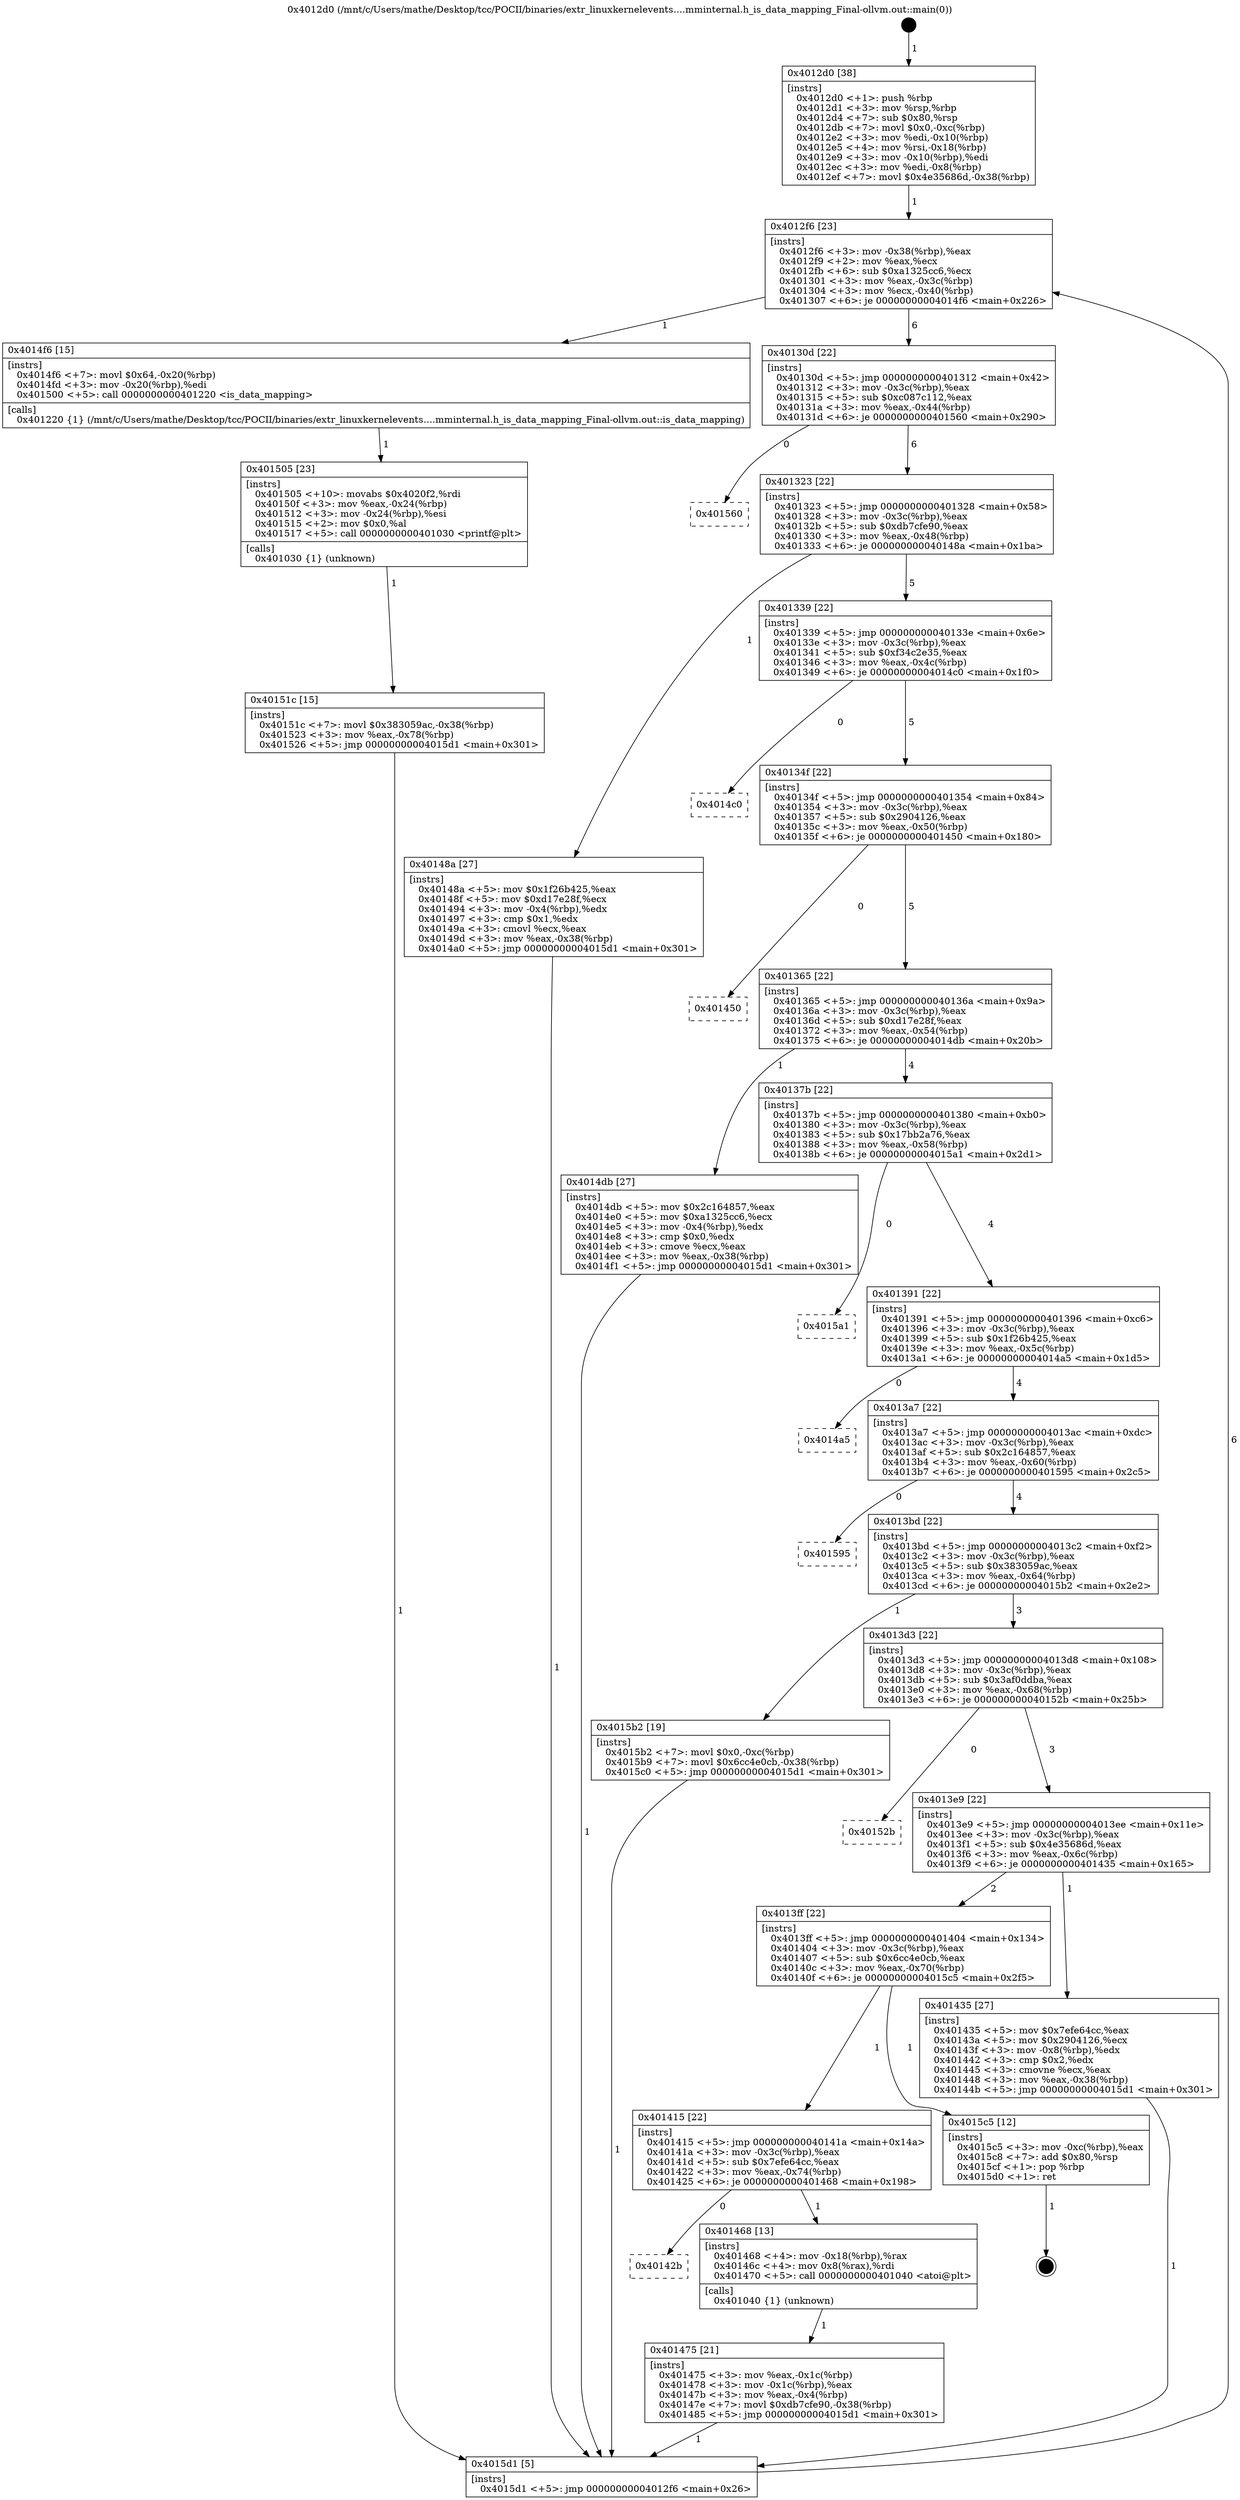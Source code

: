 digraph "0x4012d0" {
  label = "0x4012d0 (/mnt/c/Users/mathe/Desktop/tcc/POCII/binaries/extr_linuxkernelevents....mminternal.h_is_data_mapping_Final-ollvm.out::main(0))"
  labelloc = "t"
  node[shape=record]

  Entry [label="",width=0.3,height=0.3,shape=circle,fillcolor=black,style=filled]
  "0x4012f6" [label="{
     0x4012f6 [23]\l
     | [instrs]\l
     &nbsp;&nbsp;0x4012f6 \<+3\>: mov -0x38(%rbp),%eax\l
     &nbsp;&nbsp;0x4012f9 \<+2\>: mov %eax,%ecx\l
     &nbsp;&nbsp;0x4012fb \<+6\>: sub $0xa1325cc6,%ecx\l
     &nbsp;&nbsp;0x401301 \<+3\>: mov %eax,-0x3c(%rbp)\l
     &nbsp;&nbsp;0x401304 \<+3\>: mov %ecx,-0x40(%rbp)\l
     &nbsp;&nbsp;0x401307 \<+6\>: je 00000000004014f6 \<main+0x226\>\l
  }"]
  "0x4014f6" [label="{
     0x4014f6 [15]\l
     | [instrs]\l
     &nbsp;&nbsp;0x4014f6 \<+7\>: movl $0x64,-0x20(%rbp)\l
     &nbsp;&nbsp;0x4014fd \<+3\>: mov -0x20(%rbp),%edi\l
     &nbsp;&nbsp;0x401500 \<+5\>: call 0000000000401220 \<is_data_mapping\>\l
     | [calls]\l
     &nbsp;&nbsp;0x401220 \{1\} (/mnt/c/Users/mathe/Desktop/tcc/POCII/binaries/extr_linuxkernelevents....mminternal.h_is_data_mapping_Final-ollvm.out::is_data_mapping)\l
  }"]
  "0x40130d" [label="{
     0x40130d [22]\l
     | [instrs]\l
     &nbsp;&nbsp;0x40130d \<+5\>: jmp 0000000000401312 \<main+0x42\>\l
     &nbsp;&nbsp;0x401312 \<+3\>: mov -0x3c(%rbp),%eax\l
     &nbsp;&nbsp;0x401315 \<+5\>: sub $0xc087c112,%eax\l
     &nbsp;&nbsp;0x40131a \<+3\>: mov %eax,-0x44(%rbp)\l
     &nbsp;&nbsp;0x40131d \<+6\>: je 0000000000401560 \<main+0x290\>\l
  }"]
  Exit [label="",width=0.3,height=0.3,shape=circle,fillcolor=black,style=filled,peripheries=2]
  "0x401560" [label="{
     0x401560\l
  }", style=dashed]
  "0x401323" [label="{
     0x401323 [22]\l
     | [instrs]\l
     &nbsp;&nbsp;0x401323 \<+5\>: jmp 0000000000401328 \<main+0x58\>\l
     &nbsp;&nbsp;0x401328 \<+3\>: mov -0x3c(%rbp),%eax\l
     &nbsp;&nbsp;0x40132b \<+5\>: sub $0xdb7cfe90,%eax\l
     &nbsp;&nbsp;0x401330 \<+3\>: mov %eax,-0x48(%rbp)\l
     &nbsp;&nbsp;0x401333 \<+6\>: je 000000000040148a \<main+0x1ba\>\l
  }"]
  "0x40151c" [label="{
     0x40151c [15]\l
     | [instrs]\l
     &nbsp;&nbsp;0x40151c \<+7\>: movl $0x383059ac,-0x38(%rbp)\l
     &nbsp;&nbsp;0x401523 \<+3\>: mov %eax,-0x78(%rbp)\l
     &nbsp;&nbsp;0x401526 \<+5\>: jmp 00000000004015d1 \<main+0x301\>\l
  }"]
  "0x40148a" [label="{
     0x40148a [27]\l
     | [instrs]\l
     &nbsp;&nbsp;0x40148a \<+5\>: mov $0x1f26b425,%eax\l
     &nbsp;&nbsp;0x40148f \<+5\>: mov $0xd17e28f,%ecx\l
     &nbsp;&nbsp;0x401494 \<+3\>: mov -0x4(%rbp),%edx\l
     &nbsp;&nbsp;0x401497 \<+3\>: cmp $0x1,%edx\l
     &nbsp;&nbsp;0x40149a \<+3\>: cmovl %ecx,%eax\l
     &nbsp;&nbsp;0x40149d \<+3\>: mov %eax,-0x38(%rbp)\l
     &nbsp;&nbsp;0x4014a0 \<+5\>: jmp 00000000004015d1 \<main+0x301\>\l
  }"]
  "0x401339" [label="{
     0x401339 [22]\l
     | [instrs]\l
     &nbsp;&nbsp;0x401339 \<+5\>: jmp 000000000040133e \<main+0x6e\>\l
     &nbsp;&nbsp;0x40133e \<+3\>: mov -0x3c(%rbp),%eax\l
     &nbsp;&nbsp;0x401341 \<+5\>: sub $0xf34c2e35,%eax\l
     &nbsp;&nbsp;0x401346 \<+3\>: mov %eax,-0x4c(%rbp)\l
     &nbsp;&nbsp;0x401349 \<+6\>: je 00000000004014c0 \<main+0x1f0\>\l
  }"]
  "0x401505" [label="{
     0x401505 [23]\l
     | [instrs]\l
     &nbsp;&nbsp;0x401505 \<+10\>: movabs $0x4020f2,%rdi\l
     &nbsp;&nbsp;0x40150f \<+3\>: mov %eax,-0x24(%rbp)\l
     &nbsp;&nbsp;0x401512 \<+3\>: mov -0x24(%rbp),%esi\l
     &nbsp;&nbsp;0x401515 \<+2\>: mov $0x0,%al\l
     &nbsp;&nbsp;0x401517 \<+5\>: call 0000000000401030 \<printf@plt\>\l
     | [calls]\l
     &nbsp;&nbsp;0x401030 \{1\} (unknown)\l
  }"]
  "0x4014c0" [label="{
     0x4014c0\l
  }", style=dashed]
  "0x40134f" [label="{
     0x40134f [22]\l
     | [instrs]\l
     &nbsp;&nbsp;0x40134f \<+5\>: jmp 0000000000401354 \<main+0x84\>\l
     &nbsp;&nbsp;0x401354 \<+3\>: mov -0x3c(%rbp),%eax\l
     &nbsp;&nbsp;0x401357 \<+5\>: sub $0x2904126,%eax\l
     &nbsp;&nbsp;0x40135c \<+3\>: mov %eax,-0x50(%rbp)\l
     &nbsp;&nbsp;0x40135f \<+6\>: je 0000000000401450 \<main+0x180\>\l
  }"]
  "0x401475" [label="{
     0x401475 [21]\l
     | [instrs]\l
     &nbsp;&nbsp;0x401475 \<+3\>: mov %eax,-0x1c(%rbp)\l
     &nbsp;&nbsp;0x401478 \<+3\>: mov -0x1c(%rbp),%eax\l
     &nbsp;&nbsp;0x40147b \<+3\>: mov %eax,-0x4(%rbp)\l
     &nbsp;&nbsp;0x40147e \<+7\>: movl $0xdb7cfe90,-0x38(%rbp)\l
     &nbsp;&nbsp;0x401485 \<+5\>: jmp 00000000004015d1 \<main+0x301\>\l
  }"]
  "0x401450" [label="{
     0x401450\l
  }", style=dashed]
  "0x401365" [label="{
     0x401365 [22]\l
     | [instrs]\l
     &nbsp;&nbsp;0x401365 \<+5\>: jmp 000000000040136a \<main+0x9a\>\l
     &nbsp;&nbsp;0x40136a \<+3\>: mov -0x3c(%rbp),%eax\l
     &nbsp;&nbsp;0x40136d \<+5\>: sub $0xd17e28f,%eax\l
     &nbsp;&nbsp;0x401372 \<+3\>: mov %eax,-0x54(%rbp)\l
     &nbsp;&nbsp;0x401375 \<+6\>: je 00000000004014db \<main+0x20b\>\l
  }"]
  "0x40142b" [label="{
     0x40142b\l
  }", style=dashed]
  "0x4014db" [label="{
     0x4014db [27]\l
     | [instrs]\l
     &nbsp;&nbsp;0x4014db \<+5\>: mov $0x2c164857,%eax\l
     &nbsp;&nbsp;0x4014e0 \<+5\>: mov $0xa1325cc6,%ecx\l
     &nbsp;&nbsp;0x4014e5 \<+3\>: mov -0x4(%rbp),%edx\l
     &nbsp;&nbsp;0x4014e8 \<+3\>: cmp $0x0,%edx\l
     &nbsp;&nbsp;0x4014eb \<+3\>: cmove %ecx,%eax\l
     &nbsp;&nbsp;0x4014ee \<+3\>: mov %eax,-0x38(%rbp)\l
     &nbsp;&nbsp;0x4014f1 \<+5\>: jmp 00000000004015d1 \<main+0x301\>\l
  }"]
  "0x40137b" [label="{
     0x40137b [22]\l
     | [instrs]\l
     &nbsp;&nbsp;0x40137b \<+5\>: jmp 0000000000401380 \<main+0xb0\>\l
     &nbsp;&nbsp;0x401380 \<+3\>: mov -0x3c(%rbp),%eax\l
     &nbsp;&nbsp;0x401383 \<+5\>: sub $0x17bb2a76,%eax\l
     &nbsp;&nbsp;0x401388 \<+3\>: mov %eax,-0x58(%rbp)\l
     &nbsp;&nbsp;0x40138b \<+6\>: je 00000000004015a1 \<main+0x2d1\>\l
  }"]
  "0x401468" [label="{
     0x401468 [13]\l
     | [instrs]\l
     &nbsp;&nbsp;0x401468 \<+4\>: mov -0x18(%rbp),%rax\l
     &nbsp;&nbsp;0x40146c \<+4\>: mov 0x8(%rax),%rdi\l
     &nbsp;&nbsp;0x401470 \<+5\>: call 0000000000401040 \<atoi@plt\>\l
     | [calls]\l
     &nbsp;&nbsp;0x401040 \{1\} (unknown)\l
  }"]
  "0x4015a1" [label="{
     0x4015a1\l
  }", style=dashed]
  "0x401391" [label="{
     0x401391 [22]\l
     | [instrs]\l
     &nbsp;&nbsp;0x401391 \<+5\>: jmp 0000000000401396 \<main+0xc6\>\l
     &nbsp;&nbsp;0x401396 \<+3\>: mov -0x3c(%rbp),%eax\l
     &nbsp;&nbsp;0x401399 \<+5\>: sub $0x1f26b425,%eax\l
     &nbsp;&nbsp;0x40139e \<+3\>: mov %eax,-0x5c(%rbp)\l
     &nbsp;&nbsp;0x4013a1 \<+6\>: je 00000000004014a5 \<main+0x1d5\>\l
  }"]
  "0x401415" [label="{
     0x401415 [22]\l
     | [instrs]\l
     &nbsp;&nbsp;0x401415 \<+5\>: jmp 000000000040141a \<main+0x14a\>\l
     &nbsp;&nbsp;0x40141a \<+3\>: mov -0x3c(%rbp),%eax\l
     &nbsp;&nbsp;0x40141d \<+5\>: sub $0x7efe64cc,%eax\l
     &nbsp;&nbsp;0x401422 \<+3\>: mov %eax,-0x74(%rbp)\l
     &nbsp;&nbsp;0x401425 \<+6\>: je 0000000000401468 \<main+0x198\>\l
  }"]
  "0x4014a5" [label="{
     0x4014a5\l
  }", style=dashed]
  "0x4013a7" [label="{
     0x4013a7 [22]\l
     | [instrs]\l
     &nbsp;&nbsp;0x4013a7 \<+5\>: jmp 00000000004013ac \<main+0xdc\>\l
     &nbsp;&nbsp;0x4013ac \<+3\>: mov -0x3c(%rbp),%eax\l
     &nbsp;&nbsp;0x4013af \<+5\>: sub $0x2c164857,%eax\l
     &nbsp;&nbsp;0x4013b4 \<+3\>: mov %eax,-0x60(%rbp)\l
     &nbsp;&nbsp;0x4013b7 \<+6\>: je 0000000000401595 \<main+0x2c5\>\l
  }"]
  "0x4015c5" [label="{
     0x4015c5 [12]\l
     | [instrs]\l
     &nbsp;&nbsp;0x4015c5 \<+3\>: mov -0xc(%rbp),%eax\l
     &nbsp;&nbsp;0x4015c8 \<+7\>: add $0x80,%rsp\l
     &nbsp;&nbsp;0x4015cf \<+1\>: pop %rbp\l
     &nbsp;&nbsp;0x4015d0 \<+1\>: ret\l
  }"]
  "0x401595" [label="{
     0x401595\l
  }", style=dashed]
  "0x4013bd" [label="{
     0x4013bd [22]\l
     | [instrs]\l
     &nbsp;&nbsp;0x4013bd \<+5\>: jmp 00000000004013c2 \<main+0xf2\>\l
     &nbsp;&nbsp;0x4013c2 \<+3\>: mov -0x3c(%rbp),%eax\l
     &nbsp;&nbsp;0x4013c5 \<+5\>: sub $0x383059ac,%eax\l
     &nbsp;&nbsp;0x4013ca \<+3\>: mov %eax,-0x64(%rbp)\l
     &nbsp;&nbsp;0x4013cd \<+6\>: je 00000000004015b2 \<main+0x2e2\>\l
  }"]
  "0x4012d0" [label="{
     0x4012d0 [38]\l
     | [instrs]\l
     &nbsp;&nbsp;0x4012d0 \<+1\>: push %rbp\l
     &nbsp;&nbsp;0x4012d1 \<+3\>: mov %rsp,%rbp\l
     &nbsp;&nbsp;0x4012d4 \<+7\>: sub $0x80,%rsp\l
     &nbsp;&nbsp;0x4012db \<+7\>: movl $0x0,-0xc(%rbp)\l
     &nbsp;&nbsp;0x4012e2 \<+3\>: mov %edi,-0x10(%rbp)\l
     &nbsp;&nbsp;0x4012e5 \<+4\>: mov %rsi,-0x18(%rbp)\l
     &nbsp;&nbsp;0x4012e9 \<+3\>: mov -0x10(%rbp),%edi\l
     &nbsp;&nbsp;0x4012ec \<+3\>: mov %edi,-0x8(%rbp)\l
     &nbsp;&nbsp;0x4012ef \<+7\>: movl $0x4e35686d,-0x38(%rbp)\l
  }"]
  "0x4015b2" [label="{
     0x4015b2 [19]\l
     | [instrs]\l
     &nbsp;&nbsp;0x4015b2 \<+7\>: movl $0x0,-0xc(%rbp)\l
     &nbsp;&nbsp;0x4015b9 \<+7\>: movl $0x6cc4e0cb,-0x38(%rbp)\l
     &nbsp;&nbsp;0x4015c0 \<+5\>: jmp 00000000004015d1 \<main+0x301\>\l
  }"]
  "0x4013d3" [label="{
     0x4013d3 [22]\l
     | [instrs]\l
     &nbsp;&nbsp;0x4013d3 \<+5\>: jmp 00000000004013d8 \<main+0x108\>\l
     &nbsp;&nbsp;0x4013d8 \<+3\>: mov -0x3c(%rbp),%eax\l
     &nbsp;&nbsp;0x4013db \<+5\>: sub $0x3af0ddba,%eax\l
     &nbsp;&nbsp;0x4013e0 \<+3\>: mov %eax,-0x68(%rbp)\l
     &nbsp;&nbsp;0x4013e3 \<+6\>: je 000000000040152b \<main+0x25b\>\l
  }"]
  "0x4015d1" [label="{
     0x4015d1 [5]\l
     | [instrs]\l
     &nbsp;&nbsp;0x4015d1 \<+5\>: jmp 00000000004012f6 \<main+0x26\>\l
  }"]
  "0x40152b" [label="{
     0x40152b\l
  }", style=dashed]
  "0x4013e9" [label="{
     0x4013e9 [22]\l
     | [instrs]\l
     &nbsp;&nbsp;0x4013e9 \<+5\>: jmp 00000000004013ee \<main+0x11e\>\l
     &nbsp;&nbsp;0x4013ee \<+3\>: mov -0x3c(%rbp),%eax\l
     &nbsp;&nbsp;0x4013f1 \<+5\>: sub $0x4e35686d,%eax\l
     &nbsp;&nbsp;0x4013f6 \<+3\>: mov %eax,-0x6c(%rbp)\l
     &nbsp;&nbsp;0x4013f9 \<+6\>: je 0000000000401435 \<main+0x165\>\l
  }"]
  "0x4013ff" [label="{
     0x4013ff [22]\l
     | [instrs]\l
     &nbsp;&nbsp;0x4013ff \<+5\>: jmp 0000000000401404 \<main+0x134\>\l
     &nbsp;&nbsp;0x401404 \<+3\>: mov -0x3c(%rbp),%eax\l
     &nbsp;&nbsp;0x401407 \<+5\>: sub $0x6cc4e0cb,%eax\l
     &nbsp;&nbsp;0x40140c \<+3\>: mov %eax,-0x70(%rbp)\l
     &nbsp;&nbsp;0x40140f \<+6\>: je 00000000004015c5 \<main+0x2f5\>\l
  }"]
  "0x401435" [label="{
     0x401435 [27]\l
     | [instrs]\l
     &nbsp;&nbsp;0x401435 \<+5\>: mov $0x7efe64cc,%eax\l
     &nbsp;&nbsp;0x40143a \<+5\>: mov $0x2904126,%ecx\l
     &nbsp;&nbsp;0x40143f \<+3\>: mov -0x8(%rbp),%edx\l
     &nbsp;&nbsp;0x401442 \<+3\>: cmp $0x2,%edx\l
     &nbsp;&nbsp;0x401445 \<+3\>: cmovne %ecx,%eax\l
     &nbsp;&nbsp;0x401448 \<+3\>: mov %eax,-0x38(%rbp)\l
     &nbsp;&nbsp;0x40144b \<+5\>: jmp 00000000004015d1 \<main+0x301\>\l
  }"]
  Entry -> "0x4012d0" [label=" 1"]
  "0x4012f6" -> "0x4014f6" [label=" 1"]
  "0x4012f6" -> "0x40130d" [label=" 6"]
  "0x4015c5" -> Exit [label=" 1"]
  "0x40130d" -> "0x401560" [label=" 0"]
  "0x40130d" -> "0x401323" [label=" 6"]
  "0x4015b2" -> "0x4015d1" [label=" 1"]
  "0x401323" -> "0x40148a" [label=" 1"]
  "0x401323" -> "0x401339" [label=" 5"]
  "0x40151c" -> "0x4015d1" [label=" 1"]
  "0x401339" -> "0x4014c0" [label=" 0"]
  "0x401339" -> "0x40134f" [label=" 5"]
  "0x401505" -> "0x40151c" [label=" 1"]
  "0x40134f" -> "0x401450" [label=" 0"]
  "0x40134f" -> "0x401365" [label=" 5"]
  "0x4014f6" -> "0x401505" [label=" 1"]
  "0x401365" -> "0x4014db" [label=" 1"]
  "0x401365" -> "0x40137b" [label=" 4"]
  "0x4014db" -> "0x4015d1" [label=" 1"]
  "0x40137b" -> "0x4015a1" [label=" 0"]
  "0x40137b" -> "0x401391" [label=" 4"]
  "0x40148a" -> "0x4015d1" [label=" 1"]
  "0x401391" -> "0x4014a5" [label=" 0"]
  "0x401391" -> "0x4013a7" [label=" 4"]
  "0x401468" -> "0x401475" [label=" 1"]
  "0x4013a7" -> "0x401595" [label=" 0"]
  "0x4013a7" -> "0x4013bd" [label=" 4"]
  "0x401415" -> "0x40142b" [label=" 0"]
  "0x4013bd" -> "0x4015b2" [label=" 1"]
  "0x4013bd" -> "0x4013d3" [label=" 3"]
  "0x401475" -> "0x4015d1" [label=" 1"]
  "0x4013d3" -> "0x40152b" [label=" 0"]
  "0x4013d3" -> "0x4013e9" [label=" 3"]
  "0x4013ff" -> "0x401415" [label=" 1"]
  "0x4013e9" -> "0x401435" [label=" 1"]
  "0x4013e9" -> "0x4013ff" [label=" 2"]
  "0x401435" -> "0x4015d1" [label=" 1"]
  "0x4012d0" -> "0x4012f6" [label=" 1"]
  "0x4015d1" -> "0x4012f6" [label=" 6"]
  "0x401415" -> "0x401468" [label=" 1"]
  "0x4013ff" -> "0x4015c5" [label=" 1"]
}
